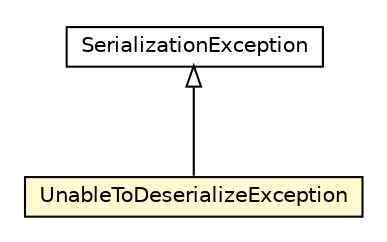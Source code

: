 #!/usr/local/bin/dot
#
# Class diagram 
# Generated by UMLGraph version R5_6-24-gf6e263 (http://www.umlgraph.org/)
#

digraph G {
	edge [fontname="Helvetica",fontsize=10,labelfontname="Helvetica",labelfontsize=10];
	node [fontname="Helvetica",fontsize=10,shape=plaintext];
	nodesep=0.25;
	ranksep=0.5;
	// io.reinert.requestor.core.serialization.UnableToDeserializeException
	c52559 [label=<<table title="io.reinert.requestor.core.serialization.UnableToDeserializeException" border="0" cellborder="1" cellspacing="0" cellpadding="2" port="p" bgcolor="lemonChiffon" href="./UnableToDeserializeException.html">
		<tr><td><table border="0" cellspacing="0" cellpadding="1">
<tr><td align="center" balign="center"> UnableToDeserializeException </td></tr>
		</table></td></tr>
		</table>>, URL="./UnableToDeserializeException.html", fontname="Helvetica", fontcolor="black", fontsize=10.0];
	// io.reinert.requestor.core.serialization.SerializationException
	c52561 [label=<<table title="io.reinert.requestor.core.serialization.SerializationException" border="0" cellborder="1" cellspacing="0" cellpadding="2" port="p" href="./SerializationException.html">
		<tr><td><table border="0" cellspacing="0" cellpadding="1">
<tr><td align="center" balign="center"> SerializationException </td></tr>
		</table></td></tr>
		</table>>, URL="./SerializationException.html", fontname="Helvetica", fontcolor="black", fontsize=10.0];
	//io.reinert.requestor.core.serialization.UnableToDeserializeException extends io.reinert.requestor.core.serialization.SerializationException
	c52561:p -> c52559:p [dir=back,arrowtail=empty];
}

